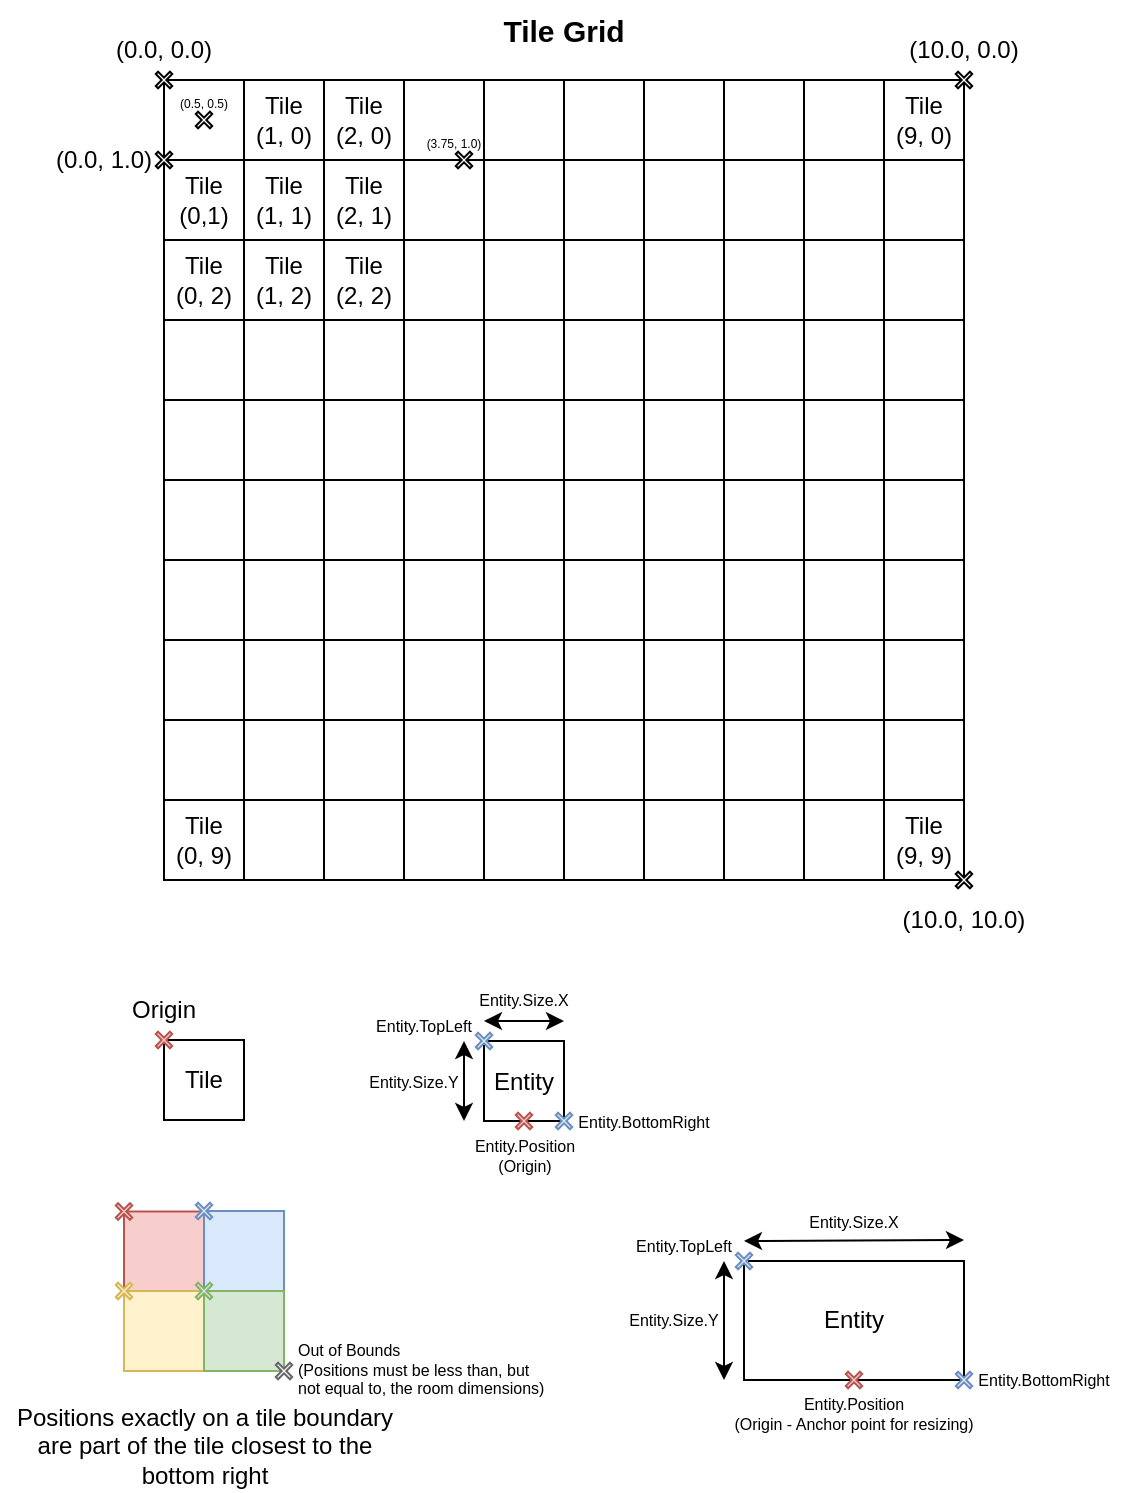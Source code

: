<mxfile version="24.2.5" type="device">
  <diagram name="Page-1" id="GavkooOX6epFIxhdZz8Q">
    <mxGraphModel dx="830" dy="498" grid="1" gridSize="10" guides="1" tooltips="1" connect="1" arrows="1" fold="1" page="1" pageScale="1" pageWidth="650" pageHeight="800" math="0" shadow="0">
      <root>
        <mxCell id="0" />
        <mxCell id="1" parent="0" />
        <mxCell id="jgQKw97qstqUn-P2dx_w-140" value="Entity" style="whiteSpace=wrap;html=1;" parent="1" vertex="1">
          <mxGeometry x="410" y="670.5" width="110" height="59.5" as="geometry" />
        </mxCell>
        <mxCell id="jgQKw97qstqUn-P2dx_w-1" value="" style="whiteSpace=wrap;html=1;aspect=fixed;" parent="1" vertex="1">
          <mxGeometry x="120" y="80" width="40" height="40" as="geometry" />
        </mxCell>
        <mxCell id="jgQKw97qstqUn-P2dx_w-2" value="&lt;div&gt;Tile&lt;/div&gt;(1, 0)" style="whiteSpace=wrap;html=1;aspect=fixed;" parent="1" vertex="1">
          <mxGeometry x="160" y="80" width="40" height="40" as="geometry" />
        </mxCell>
        <mxCell id="jgQKw97qstqUn-P2dx_w-3" value="&lt;div&gt;Tile&lt;/div&gt;(2, 0)" style="whiteSpace=wrap;html=1;aspect=fixed;" parent="1" vertex="1">
          <mxGeometry x="200" y="80" width="40" height="40" as="geometry" />
        </mxCell>
        <mxCell id="jgQKw97qstqUn-P2dx_w-5" value="" style="whiteSpace=wrap;html=1;aspect=fixed;" parent="1" vertex="1">
          <mxGeometry x="240" y="80" width="40" height="40" as="geometry" />
        </mxCell>
        <mxCell id="jgQKw97qstqUn-P2dx_w-6" value="" style="whiteSpace=wrap;html=1;aspect=fixed;" parent="1" vertex="1">
          <mxGeometry x="280" y="80" width="40" height="40" as="geometry" />
        </mxCell>
        <mxCell id="jgQKw97qstqUn-P2dx_w-7" value="" style="whiteSpace=wrap;html=1;aspect=fixed;" parent="1" vertex="1">
          <mxGeometry x="320" y="80" width="40" height="40" as="geometry" />
        </mxCell>
        <mxCell id="jgQKw97qstqUn-P2dx_w-8" value="" style="whiteSpace=wrap;html=1;aspect=fixed;" parent="1" vertex="1">
          <mxGeometry x="360" y="80" width="40" height="40" as="geometry" />
        </mxCell>
        <mxCell id="jgQKw97qstqUn-P2dx_w-9" value="" style="whiteSpace=wrap;html=1;aspect=fixed;" parent="1" vertex="1">
          <mxGeometry x="400" y="80" width="40" height="40" as="geometry" />
        </mxCell>
        <mxCell id="jgQKw97qstqUn-P2dx_w-10" value="" style="whiteSpace=wrap;html=1;aspect=fixed;" parent="1" vertex="1">
          <mxGeometry x="440" y="80" width="40" height="40" as="geometry" />
        </mxCell>
        <mxCell id="jgQKw97qstqUn-P2dx_w-11" value="Tile&lt;div&gt;(9, 0)&lt;/div&gt;" style="whiteSpace=wrap;html=1;aspect=fixed;" parent="1" vertex="1">
          <mxGeometry x="480" y="80" width="40" height="40" as="geometry" />
        </mxCell>
        <mxCell id="jgQKw97qstqUn-P2dx_w-12" value="&lt;div&gt;Tile&lt;/div&gt;(0,1)" style="whiteSpace=wrap;html=1;aspect=fixed;" parent="1" vertex="1">
          <mxGeometry x="120" y="120" width="40" height="40" as="geometry" />
        </mxCell>
        <mxCell id="jgQKw97qstqUn-P2dx_w-13" value="&lt;div&gt;Tile&lt;/div&gt;(1, 1)" style="whiteSpace=wrap;html=1;aspect=fixed;" parent="1" vertex="1">
          <mxGeometry x="160" y="120" width="40" height="40" as="geometry" />
        </mxCell>
        <mxCell id="jgQKw97qstqUn-P2dx_w-14" value="&lt;div&gt;Tile&lt;/div&gt;(2, 1)" style="whiteSpace=wrap;html=1;aspect=fixed;" parent="1" vertex="1">
          <mxGeometry x="200" y="120" width="40" height="40" as="geometry" />
        </mxCell>
        <mxCell id="jgQKw97qstqUn-P2dx_w-15" value="" style="whiteSpace=wrap;html=1;aspect=fixed;" parent="1" vertex="1">
          <mxGeometry x="240" y="120" width="40" height="40" as="geometry" />
        </mxCell>
        <mxCell id="jgQKw97qstqUn-P2dx_w-16" value="" style="whiteSpace=wrap;html=1;aspect=fixed;" parent="1" vertex="1">
          <mxGeometry x="280" y="120" width="40" height="40" as="geometry" />
        </mxCell>
        <mxCell id="jgQKw97qstqUn-P2dx_w-17" value="" style="whiteSpace=wrap;html=1;aspect=fixed;" parent="1" vertex="1">
          <mxGeometry x="320" y="120" width="40" height="40" as="geometry" />
        </mxCell>
        <mxCell id="jgQKw97qstqUn-P2dx_w-18" value="" style="whiteSpace=wrap;html=1;aspect=fixed;" parent="1" vertex="1">
          <mxGeometry x="360" y="120" width="40" height="40" as="geometry" />
        </mxCell>
        <mxCell id="jgQKw97qstqUn-P2dx_w-19" value="" style="whiteSpace=wrap;html=1;aspect=fixed;" parent="1" vertex="1">
          <mxGeometry x="400" y="120" width="40" height="40" as="geometry" />
        </mxCell>
        <mxCell id="jgQKw97qstqUn-P2dx_w-20" value="" style="whiteSpace=wrap;html=1;aspect=fixed;" parent="1" vertex="1">
          <mxGeometry x="440" y="120" width="40" height="40" as="geometry" />
        </mxCell>
        <mxCell id="jgQKw97qstqUn-P2dx_w-21" value="" style="whiteSpace=wrap;html=1;aspect=fixed;" parent="1" vertex="1">
          <mxGeometry x="480" y="120" width="40" height="40" as="geometry" />
        </mxCell>
        <mxCell id="jgQKw97qstqUn-P2dx_w-22" value="&lt;div&gt;Tile&lt;/div&gt;(0, 2&lt;span style=&quot;background-color: initial;&quot;&gt;)&lt;/span&gt;" style="whiteSpace=wrap;html=1;aspect=fixed;" parent="1" vertex="1">
          <mxGeometry x="120" y="160" width="40" height="40" as="geometry" />
        </mxCell>
        <mxCell id="jgQKw97qstqUn-P2dx_w-23" value="&lt;div&gt;Tile&lt;/div&gt;(1, 2)" style="whiteSpace=wrap;html=1;aspect=fixed;" parent="1" vertex="1">
          <mxGeometry x="160" y="160" width="40" height="40" as="geometry" />
        </mxCell>
        <mxCell id="jgQKw97qstqUn-P2dx_w-24" value="&lt;div&gt;Tile&lt;/div&gt;(2, 2)" style="whiteSpace=wrap;html=1;aspect=fixed;" parent="1" vertex="1">
          <mxGeometry x="200" y="160" width="40" height="40" as="geometry" />
        </mxCell>
        <mxCell id="jgQKw97qstqUn-P2dx_w-25" value="" style="whiteSpace=wrap;html=1;aspect=fixed;" parent="1" vertex="1">
          <mxGeometry x="240" y="160" width="40" height="40" as="geometry" />
        </mxCell>
        <mxCell id="jgQKw97qstqUn-P2dx_w-26" value="" style="whiteSpace=wrap;html=1;aspect=fixed;" parent="1" vertex="1">
          <mxGeometry x="280" y="160" width="40" height="40" as="geometry" />
        </mxCell>
        <mxCell id="jgQKw97qstqUn-P2dx_w-27" value="" style="whiteSpace=wrap;html=1;aspect=fixed;" parent="1" vertex="1">
          <mxGeometry x="320" y="160" width="40" height="40" as="geometry" />
        </mxCell>
        <mxCell id="jgQKw97qstqUn-P2dx_w-28" value="" style="whiteSpace=wrap;html=1;aspect=fixed;" parent="1" vertex="1">
          <mxGeometry x="360" y="160" width="40" height="40" as="geometry" />
        </mxCell>
        <mxCell id="jgQKw97qstqUn-P2dx_w-29" value="" style="whiteSpace=wrap;html=1;aspect=fixed;" parent="1" vertex="1">
          <mxGeometry x="400" y="160" width="40" height="40" as="geometry" />
        </mxCell>
        <mxCell id="jgQKw97qstqUn-P2dx_w-30" value="" style="whiteSpace=wrap;html=1;aspect=fixed;" parent="1" vertex="1">
          <mxGeometry x="440" y="160" width="40" height="40" as="geometry" />
        </mxCell>
        <mxCell id="jgQKw97qstqUn-P2dx_w-31" value="" style="whiteSpace=wrap;html=1;aspect=fixed;" parent="1" vertex="1">
          <mxGeometry x="480" y="160" width="40" height="40" as="geometry" />
        </mxCell>
        <mxCell id="jgQKw97qstqUn-P2dx_w-32" value="" style="whiteSpace=wrap;html=1;aspect=fixed;" parent="1" vertex="1">
          <mxGeometry x="120" y="200" width="40" height="40" as="geometry" />
        </mxCell>
        <mxCell id="jgQKw97qstqUn-P2dx_w-33" value="" style="whiteSpace=wrap;html=1;aspect=fixed;" parent="1" vertex="1">
          <mxGeometry x="160" y="200" width="40" height="40" as="geometry" />
        </mxCell>
        <mxCell id="jgQKw97qstqUn-P2dx_w-34" value="" style="whiteSpace=wrap;html=1;aspect=fixed;" parent="1" vertex="1">
          <mxGeometry x="200" y="200" width="40" height="40" as="geometry" />
        </mxCell>
        <mxCell id="jgQKw97qstqUn-P2dx_w-35" value="" style="whiteSpace=wrap;html=1;aspect=fixed;" parent="1" vertex="1">
          <mxGeometry x="240" y="200" width="40" height="40" as="geometry" />
        </mxCell>
        <mxCell id="jgQKw97qstqUn-P2dx_w-36" value="" style="whiteSpace=wrap;html=1;aspect=fixed;" parent="1" vertex="1">
          <mxGeometry x="280" y="200" width="40" height="40" as="geometry" />
        </mxCell>
        <mxCell id="jgQKw97qstqUn-P2dx_w-37" value="" style="whiteSpace=wrap;html=1;aspect=fixed;" parent="1" vertex="1">
          <mxGeometry x="320" y="200" width="40" height="40" as="geometry" />
        </mxCell>
        <mxCell id="jgQKw97qstqUn-P2dx_w-38" value="" style="whiteSpace=wrap;html=1;aspect=fixed;" parent="1" vertex="1">
          <mxGeometry x="360" y="200" width="40" height="40" as="geometry" />
        </mxCell>
        <mxCell id="jgQKw97qstqUn-P2dx_w-39" value="" style="whiteSpace=wrap;html=1;aspect=fixed;" parent="1" vertex="1">
          <mxGeometry x="400" y="200" width="40" height="40" as="geometry" />
        </mxCell>
        <mxCell id="jgQKw97qstqUn-P2dx_w-40" value="" style="whiteSpace=wrap;html=1;aspect=fixed;" parent="1" vertex="1">
          <mxGeometry x="440" y="200" width="40" height="40" as="geometry" />
        </mxCell>
        <mxCell id="jgQKw97qstqUn-P2dx_w-41" value="" style="whiteSpace=wrap;html=1;aspect=fixed;" parent="1" vertex="1">
          <mxGeometry x="480" y="200" width="40" height="40" as="geometry" />
        </mxCell>
        <mxCell id="jgQKw97qstqUn-P2dx_w-42" value="" style="whiteSpace=wrap;html=1;aspect=fixed;" parent="1" vertex="1">
          <mxGeometry x="120" y="240" width="40" height="40" as="geometry" />
        </mxCell>
        <mxCell id="jgQKw97qstqUn-P2dx_w-43" value="" style="whiteSpace=wrap;html=1;aspect=fixed;" parent="1" vertex="1">
          <mxGeometry x="160" y="240" width="40" height="40" as="geometry" />
        </mxCell>
        <mxCell id="jgQKw97qstqUn-P2dx_w-44" value="" style="whiteSpace=wrap;html=1;aspect=fixed;" parent="1" vertex="1">
          <mxGeometry x="200" y="240" width="40" height="40" as="geometry" />
        </mxCell>
        <mxCell id="jgQKw97qstqUn-P2dx_w-45" value="" style="whiteSpace=wrap;html=1;aspect=fixed;" parent="1" vertex="1">
          <mxGeometry x="240" y="240" width="40" height="40" as="geometry" />
        </mxCell>
        <mxCell id="jgQKw97qstqUn-P2dx_w-46" value="" style="whiteSpace=wrap;html=1;aspect=fixed;" parent="1" vertex="1">
          <mxGeometry x="280" y="240" width="40" height="40" as="geometry" />
        </mxCell>
        <mxCell id="jgQKw97qstqUn-P2dx_w-47" value="" style="whiteSpace=wrap;html=1;aspect=fixed;" parent="1" vertex="1">
          <mxGeometry x="320" y="240" width="40" height="40" as="geometry" />
        </mxCell>
        <mxCell id="jgQKw97qstqUn-P2dx_w-48" value="" style="whiteSpace=wrap;html=1;aspect=fixed;" parent="1" vertex="1">
          <mxGeometry x="360" y="240" width="40" height="40" as="geometry" />
        </mxCell>
        <mxCell id="jgQKw97qstqUn-P2dx_w-49" value="" style="whiteSpace=wrap;html=1;aspect=fixed;" parent="1" vertex="1">
          <mxGeometry x="400" y="240" width="40" height="40" as="geometry" />
        </mxCell>
        <mxCell id="jgQKw97qstqUn-P2dx_w-50" value="" style="whiteSpace=wrap;html=1;aspect=fixed;" parent="1" vertex="1">
          <mxGeometry x="440" y="240" width="40" height="40" as="geometry" />
        </mxCell>
        <mxCell id="jgQKw97qstqUn-P2dx_w-51" value="" style="whiteSpace=wrap;html=1;aspect=fixed;" parent="1" vertex="1">
          <mxGeometry x="480" y="240" width="40" height="40" as="geometry" />
        </mxCell>
        <mxCell id="jgQKw97qstqUn-P2dx_w-52" value="" style="whiteSpace=wrap;html=1;aspect=fixed;" parent="1" vertex="1">
          <mxGeometry x="120" y="280" width="40" height="40" as="geometry" />
        </mxCell>
        <mxCell id="jgQKw97qstqUn-P2dx_w-53" value="" style="whiteSpace=wrap;html=1;aspect=fixed;" parent="1" vertex="1">
          <mxGeometry x="160" y="280" width="40" height="40" as="geometry" />
        </mxCell>
        <mxCell id="jgQKw97qstqUn-P2dx_w-54" value="" style="whiteSpace=wrap;html=1;aspect=fixed;" parent="1" vertex="1">
          <mxGeometry x="200" y="280" width="40" height="40" as="geometry" />
        </mxCell>
        <mxCell id="jgQKw97qstqUn-P2dx_w-55" value="" style="whiteSpace=wrap;html=1;aspect=fixed;" parent="1" vertex="1">
          <mxGeometry x="240" y="280" width="40" height="40" as="geometry" />
        </mxCell>
        <mxCell id="jgQKw97qstqUn-P2dx_w-56" value="" style="whiteSpace=wrap;html=1;aspect=fixed;" parent="1" vertex="1">
          <mxGeometry x="280" y="280" width="40" height="40" as="geometry" />
        </mxCell>
        <mxCell id="jgQKw97qstqUn-P2dx_w-57" value="" style="whiteSpace=wrap;html=1;aspect=fixed;" parent="1" vertex="1">
          <mxGeometry x="320" y="280" width="40" height="40" as="geometry" />
        </mxCell>
        <mxCell id="jgQKw97qstqUn-P2dx_w-58" value="" style="whiteSpace=wrap;html=1;aspect=fixed;" parent="1" vertex="1">
          <mxGeometry x="360" y="280" width="40" height="40" as="geometry" />
        </mxCell>
        <mxCell id="jgQKw97qstqUn-P2dx_w-59" value="" style="whiteSpace=wrap;html=1;aspect=fixed;" parent="1" vertex="1">
          <mxGeometry x="400" y="280" width="40" height="40" as="geometry" />
        </mxCell>
        <mxCell id="jgQKw97qstqUn-P2dx_w-60" value="" style="whiteSpace=wrap;html=1;aspect=fixed;" parent="1" vertex="1">
          <mxGeometry x="440" y="280" width="40" height="40" as="geometry" />
        </mxCell>
        <mxCell id="jgQKw97qstqUn-P2dx_w-61" value="" style="whiteSpace=wrap;html=1;aspect=fixed;" parent="1" vertex="1">
          <mxGeometry x="480" y="280" width="40" height="40" as="geometry" />
        </mxCell>
        <mxCell id="jgQKw97qstqUn-P2dx_w-62" value="" style="whiteSpace=wrap;html=1;aspect=fixed;" parent="1" vertex="1">
          <mxGeometry x="120" y="320" width="40" height="40" as="geometry" />
        </mxCell>
        <mxCell id="jgQKw97qstqUn-P2dx_w-63" value="" style="whiteSpace=wrap;html=1;aspect=fixed;" parent="1" vertex="1">
          <mxGeometry x="160" y="320" width="40" height="40" as="geometry" />
        </mxCell>
        <mxCell id="jgQKw97qstqUn-P2dx_w-64" value="" style="whiteSpace=wrap;html=1;aspect=fixed;" parent="1" vertex="1">
          <mxGeometry x="200" y="320" width="40" height="40" as="geometry" />
        </mxCell>
        <mxCell id="jgQKw97qstqUn-P2dx_w-65" value="" style="whiteSpace=wrap;html=1;aspect=fixed;" parent="1" vertex="1">
          <mxGeometry x="240" y="320" width="40" height="40" as="geometry" />
        </mxCell>
        <mxCell id="jgQKw97qstqUn-P2dx_w-66" value="" style="whiteSpace=wrap;html=1;aspect=fixed;" parent="1" vertex="1">
          <mxGeometry x="280" y="320" width="40" height="40" as="geometry" />
        </mxCell>
        <mxCell id="jgQKw97qstqUn-P2dx_w-67" value="" style="whiteSpace=wrap;html=1;aspect=fixed;" parent="1" vertex="1">
          <mxGeometry x="320" y="320" width="40" height="40" as="geometry" />
        </mxCell>
        <mxCell id="jgQKw97qstqUn-P2dx_w-68" value="" style="whiteSpace=wrap;html=1;aspect=fixed;" parent="1" vertex="1">
          <mxGeometry x="360" y="320" width="40" height="40" as="geometry" />
        </mxCell>
        <mxCell id="jgQKw97qstqUn-P2dx_w-69" value="" style="whiteSpace=wrap;html=1;aspect=fixed;" parent="1" vertex="1">
          <mxGeometry x="400" y="320" width="40" height="40" as="geometry" />
        </mxCell>
        <mxCell id="jgQKw97qstqUn-P2dx_w-70" value="" style="whiteSpace=wrap;html=1;aspect=fixed;" parent="1" vertex="1">
          <mxGeometry x="440" y="320" width="40" height="40" as="geometry" />
        </mxCell>
        <mxCell id="jgQKw97qstqUn-P2dx_w-71" value="" style="whiteSpace=wrap;html=1;aspect=fixed;" parent="1" vertex="1">
          <mxGeometry x="480" y="320" width="40" height="40" as="geometry" />
        </mxCell>
        <mxCell id="jgQKw97qstqUn-P2dx_w-72" value="" style="whiteSpace=wrap;html=1;aspect=fixed;" parent="1" vertex="1">
          <mxGeometry x="120" y="360" width="40" height="40" as="geometry" />
        </mxCell>
        <mxCell id="jgQKw97qstqUn-P2dx_w-73" value="" style="whiteSpace=wrap;html=1;aspect=fixed;" parent="1" vertex="1">
          <mxGeometry x="160" y="360" width="40" height="40" as="geometry" />
        </mxCell>
        <mxCell id="jgQKw97qstqUn-P2dx_w-74" value="" style="whiteSpace=wrap;html=1;aspect=fixed;" parent="1" vertex="1">
          <mxGeometry x="200" y="360" width="40" height="40" as="geometry" />
        </mxCell>
        <mxCell id="jgQKw97qstqUn-P2dx_w-75" value="" style="whiteSpace=wrap;html=1;aspect=fixed;" parent="1" vertex="1">
          <mxGeometry x="240" y="360" width="40" height="40" as="geometry" />
        </mxCell>
        <mxCell id="jgQKw97qstqUn-P2dx_w-76" value="" style="whiteSpace=wrap;html=1;aspect=fixed;" parent="1" vertex="1">
          <mxGeometry x="280" y="360" width="40" height="40" as="geometry" />
        </mxCell>
        <mxCell id="jgQKw97qstqUn-P2dx_w-77" value="" style="whiteSpace=wrap;html=1;aspect=fixed;" parent="1" vertex="1">
          <mxGeometry x="320" y="360" width="40" height="40" as="geometry" />
        </mxCell>
        <mxCell id="jgQKw97qstqUn-P2dx_w-78" value="" style="whiteSpace=wrap;html=1;aspect=fixed;" parent="1" vertex="1">
          <mxGeometry x="360" y="360" width="40" height="40" as="geometry" />
        </mxCell>
        <mxCell id="jgQKw97qstqUn-P2dx_w-79" value="" style="whiteSpace=wrap;html=1;aspect=fixed;" parent="1" vertex="1">
          <mxGeometry x="400" y="360" width="40" height="40" as="geometry" />
        </mxCell>
        <mxCell id="jgQKw97qstqUn-P2dx_w-80" value="" style="whiteSpace=wrap;html=1;aspect=fixed;" parent="1" vertex="1">
          <mxGeometry x="440" y="360" width="40" height="40" as="geometry" />
        </mxCell>
        <mxCell id="jgQKw97qstqUn-P2dx_w-81" value="" style="whiteSpace=wrap;html=1;aspect=fixed;" parent="1" vertex="1">
          <mxGeometry x="480" y="360" width="40" height="40" as="geometry" />
        </mxCell>
        <mxCell id="jgQKw97qstqUn-P2dx_w-82" value="" style="whiteSpace=wrap;html=1;aspect=fixed;" parent="1" vertex="1">
          <mxGeometry x="120" y="400" width="40" height="40" as="geometry" />
        </mxCell>
        <mxCell id="jgQKw97qstqUn-P2dx_w-83" value="" style="whiteSpace=wrap;html=1;aspect=fixed;" parent="1" vertex="1">
          <mxGeometry x="160" y="400" width="40" height="40" as="geometry" />
        </mxCell>
        <mxCell id="jgQKw97qstqUn-P2dx_w-84" value="" style="whiteSpace=wrap;html=1;aspect=fixed;" parent="1" vertex="1">
          <mxGeometry x="200" y="400" width="40" height="40" as="geometry" />
        </mxCell>
        <mxCell id="jgQKw97qstqUn-P2dx_w-85" value="" style="whiteSpace=wrap;html=1;aspect=fixed;" parent="1" vertex="1">
          <mxGeometry x="240" y="400" width="40" height="40" as="geometry" />
        </mxCell>
        <mxCell id="jgQKw97qstqUn-P2dx_w-86" value="" style="whiteSpace=wrap;html=1;aspect=fixed;" parent="1" vertex="1">
          <mxGeometry x="280" y="400" width="40" height="40" as="geometry" />
        </mxCell>
        <mxCell id="jgQKw97qstqUn-P2dx_w-87" value="" style="whiteSpace=wrap;html=1;aspect=fixed;" parent="1" vertex="1">
          <mxGeometry x="320" y="400" width="40" height="40" as="geometry" />
        </mxCell>
        <mxCell id="jgQKw97qstqUn-P2dx_w-88" value="" style="whiteSpace=wrap;html=1;aspect=fixed;" parent="1" vertex="1">
          <mxGeometry x="360" y="400" width="40" height="40" as="geometry" />
        </mxCell>
        <mxCell id="jgQKw97qstqUn-P2dx_w-89" value="" style="whiteSpace=wrap;html=1;aspect=fixed;" parent="1" vertex="1">
          <mxGeometry x="400" y="400" width="40" height="40" as="geometry" />
        </mxCell>
        <mxCell id="jgQKw97qstqUn-P2dx_w-90" value="" style="whiteSpace=wrap;html=1;aspect=fixed;" parent="1" vertex="1">
          <mxGeometry x="440" y="400" width="40" height="40" as="geometry" />
        </mxCell>
        <mxCell id="jgQKw97qstqUn-P2dx_w-91" value="" style="whiteSpace=wrap;html=1;aspect=fixed;" parent="1" vertex="1">
          <mxGeometry x="480" y="400" width="40" height="40" as="geometry" />
        </mxCell>
        <mxCell id="jgQKw97qstqUn-P2dx_w-92" value="Tile&lt;div&gt;(0, 9)&lt;/div&gt;" style="whiteSpace=wrap;html=1;aspect=fixed;" parent="1" vertex="1">
          <mxGeometry x="120" y="440" width="40" height="40" as="geometry" />
        </mxCell>
        <mxCell id="jgQKw97qstqUn-P2dx_w-93" value="" style="whiteSpace=wrap;html=1;aspect=fixed;" parent="1" vertex="1">
          <mxGeometry x="160" y="440" width="40" height="40" as="geometry" />
        </mxCell>
        <mxCell id="jgQKw97qstqUn-P2dx_w-94" value="" style="whiteSpace=wrap;html=1;aspect=fixed;" parent="1" vertex="1">
          <mxGeometry x="200" y="440" width="40" height="40" as="geometry" />
        </mxCell>
        <mxCell id="jgQKw97qstqUn-P2dx_w-95" value="" style="whiteSpace=wrap;html=1;aspect=fixed;" parent="1" vertex="1">
          <mxGeometry x="240" y="440" width="40" height="40" as="geometry" />
        </mxCell>
        <mxCell id="jgQKw97qstqUn-P2dx_w-96" value="" style="whiteSpace=wrap;html=1;aspect=fixed;" parent="1" vertex="1">
          <mxGeometry x="280" y="440" width="40" height="40" as="geometry" />
        </mxCell>
        <mxCell id="jgQKw97qstqUn-P2dx_w-97" value="" style="whiteSpace=wrap;html=1;aspect=fixed;" parent="1" vertex="1">
          <mxGeometry x="320" y="440" width="40" height="40" as="geometry" />
        </mxCell>
        <mxCell id="jgQKw97qstqUn-P2dx_w-98" value="" style="whiteSpace=wrap;html=1;aspect=fixed;" parent="1" vertex="1">
          <mxGeometry x="360" y="440" width="40" height="40" as="geometry" />
        </mxCell>
        <mxCell id="jgQKw97qstqUn-P2dx_w-99" value="" style="whiteSpace=wrap;html=1;aspect=fixed;" parent="1" vertex="1">
          <mxGeometry x="400" y="440" width="40" height="40" as="geometry" />
        </mxCell>
        <mxCell id="jgQKw97qstqUn-P2dx_w-100" value="" style="whiteSpace=wrap;html=1;aspect=fixed;" parent="1" vertex="1">
          <mxGeometry x="440" y="440" width="40" height="40" as="geometry" />
        </mxCell>
        <mxCell id="jgQKw97qstqUn-P2dx_w-101" value="Tile&lt;div&gt;(9, 9)&lt;/div&gt;" style="whiteSpace=wrap;html=1;aspect=fixed;" parent="1" vertex="1">
          <mxGeometry x="480" y="440" width="40" height="40" as="geometry" />
        </mxCell>
        <mxCell id="jgQKw97qstqUn-P2dx_w-102" value="" style="shape=cross;whiteSpace=wrap;html=1;rotation=45;size=0.163;" parent="1" vertex="1">
          <mxGeometry x="115" y="75" width="10" height="10" as="geometry" />
        </mxCell>
        <mxCell id="jgQKw97qstqUn-P2dx_w-103" value="(0.0, 0.0)" style="text;html=1;align=center;verticalAlign=middle;whiteSpace=wrap;rounded=0;" parent="1" vertex="1">
          <mxGeometry x="90" y="50" width="60" height="30" as="geometry" />
        </mxCell>
        <mxCell id="jgQKw97qstqUn-P2dx_w-104" value="" style="shape=cross;whiteSpace=wrap;html=1;rotation=45;size=0.163;" parent="1" vertex="1">
          <mxGeometry x="515" y="75" width="10" height="10" as="geometry" />
        </mxCell>
        <mxCell id="jgQKw97qstqUn-P2dx_w-106" value="(1&lt;span style=&quot;background-color: initial;&quot;&gt;0.0, 0.0)&lt;/span&gt;" style="text;html=1;align=center;verticalAlign=middle;whiteSpace=wrap;rounded=0;" parent="1" vertex="1">
          <mxGeometry x="490" y="50" width="60" height="30" as="geometry" />
        </mxCell>
        <mxCell id="jgQKw97qstqUn-P2dx_w-107" value="" style="shape=cross;whiteSpace=wrap;html=1;rotation=45;size=0.163;" parent="1" vertex="1">
          <mxGeometry x="515" y="475" width="10" height="10" as="geometry" />
        </mxCell>
        <mxCell id="jgQKw97qstqUn-P2dx_w-108" value="(1&lt;span style=&quot;background-color: initial;&quot;&gt;0.0, 1&lt;/span&gt;&lt;span style=&quot;background-color: initial;&quot;&gt;0.0)&lt;/span&gt;" style="text;html=1;align=center;verticalAlign=middle;whiteSpace=wrap;rounded=0;" parent="1" vertex="1">
          <mxGeometry x="480" y="485" width="80" height="30" as="geometry" />
        </mxCell>
        <mxCell id="jgQKw97qstqUn-P2dx_w-110" value="" style="shape=cross;whiteSpace=wrap;html=1;rotation=45;size=0.163;" parent="1" vertex="1">
          <mxGeometry x="135" y="95" width="10" height="10" as="geometry" />
        </mxCell>
        <mxCell id="jgQKw97qstqUn-P2dx_w-111" value="&lt;font style=&quot;font-size: 6px;&quot;&gt;(0.5, 0.5)&lt;/font&gt;" style="text;html=1;align=center;verticalAlign=middle;whiteSpace=wrap;rounded=0;" parent="1" vertex="1">
          <mxGeometry x="125" y="85" width="30" height="10" as="geometry" />
        </mxCell>
        <mxCell id="jgQKw97qstqUn-P2dx_w-112" value="Tile" style="whiteSpace=wrap;html=1;aspect=fixed;" parent="1" vertex="1">
          <mxGeometry x="120" y="560" width="40" height="40" as="geometry" />
        </mxCell>
        <mxCell id="jgQKw97qstqUn-P2dx_w-113" value="" style="shape=cross;whiteSpace=wrap;html=1;rotation=45;size=0.163;fillColor=#f8cecc;strokeColor=#b85450;" parent="1" vertex="1">
          <mxGeometry x="115" y="555" width="10" height="10" as="geometry" />
        </mxCell>
        <mxCell id="jgQKw97qstqUn-P2dx_w-114" value="Origin" style="text;html=1;align=center;verticalAlign=middle;whiteSpace=wrap;rounded=0;" parent="1" vertex="1">
          <mxGeometry x="90" y="530" width="60" height="30" as="geometry" />
        </mxCell>
        <mxCell id="jgQKw97qstqUn-P2dx_w-115" value="Entity" style="whiteSpace=wrap;html=1;aspect=fixed;" parent="1" vertex="1">
          <mxGeometry x="280" y="560.5" width="40" height="40" as="geometry" />
        </mxCell>
        <mxCell id="jgQKw97qstqUn-P2dx_w-116" value="" style="shape=cross;whiteSpace=wrap;html=1;rotation=45;size=0.163;fillColor=#f8cecc;strokeColor=#b85450;" parent="1" vertex="1">
          <mxGeometry x="295" y="595.5" width="10" height="10" as="geometry" />
        </mxCell>
        <mxCell id="jgQKw97qstqUn-P2dx_w-117" value="&lt;div style=&quot;font-size: 8px;&quot;&gt;Entity.Position&lt;/div&gt;&lt;div style=&quot;font-size: 8px;&quot;&gt;(Origin)&lt;br style=&quot;font-size: 8px;&quot;&gt;&lt;/div&gt;" style="text;html=1;align=center;verticalAlign=middle;whiteSpace=wrap;rounded=0;fontSize=8;" parent="1" vertex="1">
          <mxGeometry x="272.5" y="605.5" width="55" height="24.5" as="geometry" />
        </mxCell>
        <mxCell id="jgQKw97qstqUn-P2dx_w-118" value="" style="shape=cross;whiteSpace=wrap;html=1;rotation=45;size=0.163;fillColor=#dae8fc;strokeColor=#6c8ebf;" parent="1" vertex="1">
          <mxGeometry x="275" y="555.5" width="10" height="10" as="geometry" />
        </mxCell>
        <mxCell id="jgQKw97qstqUn-P2dx_w-119" value="Entity.TopLeft" style="text;html=1;align=center;verticalAlign=middle;whiteSpace=wrap;rounded=0;fontSize=8;" parent="1" vertex="1">
          <mxGeometry x="220" y="540" width="60" height="25.5" as="geometry" />
        </mxCell>
        <mxCell id="jgQKw97qstqUn-P2dx_w-120" value="" style="shape=cross;whiteSpace=wrap;html=1;rotation=45;size=0.163;fillColor=#dae8fc;strokeColor=#6c8ebf;" parent="1" vertex="1">
          <mxGeometry x="315" y="595.5" width="10" height="10" as="geometry" />
        </mxCell>
        <mxCell id="jgQKw97qstqUn-P2dx_w-121" value="Entity.BottomRight" style="text;html=1;align=center;verticalAlign=middle;whiteSpace=wrap;rounded=0;fontSize=8;" parent="1" vertex="1">
          <mxGeometry x="320" y="585.5" width="80" height="30" as="geometry" />
        </mxCell>
        <mxCell id="jgQKw97qstqUn-P2dx_w-122" value="" style="endArrow=classic;startArrow=classic;html=1;rounded=0;" parent="1" edge="1">
          <mxGeometry width="50" height="50" relative="1" as="geometry">
            <mxPoint x="280" y="550.5" as="sourcePoint" />
            <mxPoint x="320" y="550.5" as="targetPoint" />
          </mxGeometry>
        </mxCell>
        <mxCell id="jgQKw97qstqUn-P2dx_w-123" value="Entity.Size.X" style="text;html=1;align=center;verticalAlign=middle;whiteSpace=wrap;rounded=0;fontSize=8;" parent="1" vertex="1">
          <mxGeometry x="275" y="525" width="50" height="30" as="geometry" />
        </mxCell>
        <mxCell id="jgQKw97qstqUn-P2dx_w-124" value="" style="endArrow=classic;startArrow=classic;html=1;rounded=0;" parent="1" edge="1">
          <mxGeometry width="50" height="50" relative="1" as="geometry">
            <mxPoint x="270" y="600.5" as="sourcePoint" />
            <mxPoint x="270" y="560.5" as="targetPoint" />
          </mxGeometry>
        </mxCell>
        <mxCell id="jgQKw97qstqUn-P2dx_w-125" value="Entity.Size.Y" style="text;html=1;align=center;verticalAlign=middle;whiteSpace=wrap;rounded=0;fontSize=8;" parent="1" vertex="1">
          <mxGeometry x="220" y="565.5" width="50" height="30" as="geometry" />
        </mxCell>
        <mxCell id="jgQKw97qstqUn-P2dx_w-128" value="" style="shape=cross;whiteSpace=wrap;html=1;rotation=45;size=0.163;fillColor=#f8cecc;strokeColor=#b85450;" parent="1" vertex="1">
          <mxGeometry x="460" y="725" width="10" height="10" as="geometry" />
        </mxCell>
        <mxCell id="jgQKw97qstqUn-P2dx_w-129" value="&lt;div style=&quot;font-size: 8px;&quot;&gt;Entity.Position&lt;/div&gt;&lt;div style=&quot;font-size: 8px;&quot;&gt;(Origin - Anchor point for resizing)&lt;br style=&quot;font-size: 8px;&quot;&gt;&lt;/div&gt;" style="text;html=1;align=center;verticalAlign=middle;whiteSpace=wrap;rounded=0;fontSize=8;" parent="1" vertex="1">
          <mxGeometry x="360" y="735" width="210" height="24.5" as="geometry" />
        </mxCell>
        <mxCell id="jgQKw97qstqUn-P2dx_w-130" value="" style="shape=cross;whiteSpace=wrap;html=1;rotation=45;size=0.163;fillColor=#dae8fc;strokeColor=#6c8ebf;" parent="1" vertex="1">
          <mxGeometry x="405" y="665.5" width="10" height="10" as="geometry" />
        </mxCell>
        <mxCell id="jgQKw97qstqUn-P2dx_w-131" value="Entity.TopLeft" style="text;html=1;align=center;verticalAlign=middle;whiteSpace=wrap;rounded=0;fontSize=8;" parent="1" vertex="1">
          <mxGeometry x="350" y="650" width="60" height="25.5" as="geometry" />
        </mxCell>
        <mxCell id="jgQKw97qstqUn-P2dx_w-132" value="" style="shape=cross;whiteSpace=wrap;html=1;rotation=45;size=0.163;fillColor=#dae8fc;strokeColor=#6c8ebf;" parent="1" vertex="1">
          <mxGeometry x="515" y="725" width="10" height="10" as="geometry" />
        </mxCell>
        <mxCell id="jgQKw97qstqUn-P2dx_w-133" value="Entity.BottomRight" style="text;html=1;align=center;verticalAlign=middle;whiteSpace=wrap;rounded=0;fontSize=8;" parent="1" vertex="1">
          <mxGeometry x="520" y="715" width="80" height="30" as="geometry" />
        </mxCell>
        <mxCell id="jgQKw97qstqUn-P2dx_w-134" value="" style="endArrow=classic;startArrow=classic;html=1;rounded=0;" parent="1" edge="1">
          <mxGeometry width="50" height="50" relative="1" as="geometry">
            <mxPoint x="410" y="660.5" as="sourcePoint" />
            <mxPoint x="520" y="660" as="targetPoint" />
          </mxGeometry>
        </mxCell>
        <mxCell id="jgQKw97qstqUn-P2dx_w-135" value="Entity.Size.X" style="text;html=1;align=center;verticalAlign=middle;whiteSpace=wrap;rounded=0;fontSize=8;" parent="1" vertex="1">
          <mxGeometry x="440" y="635.5" width="50" height="30" as="geometry" />
        </mxCell>
        <mxCell id="jgQKw97qstqUn-P2dx_w-136" value="" style="endArrow=classic;startArrow=classic;html=1;rounded=0;" parent="1" edge="1">
          <mxGeometry width="50" height="50" relative="1" as="geometry">
            <mxPoint x="400" y="730" as="sourcePoint" />
            <mxPoint x="400" y="670.5" as="targetPoint" />
          </mxGeometry>
        </mxCell>
        <mxCell id="jgQKw97qstqUn-P2dx_w-137" value="Entity.Size.Y" style="text;html=1;align=center;verticalAlign=middle;whiteSpace=wrap;rounded=0;fontSize=8;" parent="1" vertex="1">
          <mxGeometry x="350" y="685.25" width="50" height="30" as="geometry" />
        </mxCell>
        <mxCell id="jgQKw97qstqUn-P2dx_w-142" value="" style="shape=cross;whiteSpace=wrap;html=1;rotation=45;size=0.163;" parent="1" vertex="1">
          <mxGeometry x="115" y="115" width="10" height="10" as="geometry" />
        </mxCell>
        <mxCell id="jgQKw97qstqUn-P2dx_w-143" value="(0.0, 1.0)" style="text;html=1;align=center;verticalAlign=middle;whiteSpace=wrap;rounded=0;" parent="1" vertex="1">
          <mxGeometry x="60" y="105" width="60" height="30" as="geometry" />
        </mxCell>
        <mxCell id="jgQKw97qstqUn-P2dx_w-144" value="&lt;font style=&quot;font-size: 15px;&quot;&gt;&lt;b&gt;Tile Grid&lt;/b&gt;&lt;/font&gt;" style="text;html=1;align=center;verticalAlign=middle;whiteSpace=wrap;rounded=0;" parent="1" vertex="1">
          <mxGeometry x="280" y="40" width="80" height="30" as="geometry" />
        </mxCell>
        <mxCell id="jgQKw97qstqUn-P2dx_w-145" value="" style="shape=cross;whiteSpace=wrap;html=1;rotation=45;size=0.163;" parent="1" vertex="1">
          <mxGeometry x="265" y="115" width="10" height="10" as="geometry" />
        </mxCell>
        <mxCell id="jgQKw97qstqUn-P2dx_w-146" value="&lt;font style=&quot;font-size: 6px;&quot;&gt;(3.75, 1.0)&lt;/font&gt;" style="text;html=1;align=center;verticalAlign=middle;whiteSpace=wrap;rounded=0;" parent="1" vertex="1">
          <mxGeometry x="250" y="105" width="30" height="10" as="geometry" />
        </mxCell>
        <mxCell id="P4V7UdeAu1uRV4RaYaoc-2" value="" style="whiteSpace=wrap;html=1;aspect=fixed;fillColor=#f8cecc;strokeColor=#b85450;" parent="1" vertex="1">
          <mxGeometry x="100" y="645.75" width="40" height="40" as="geometry" />
        </mxCell>
        <mxCell id="P4V7UdeAu1uRV4RaYaoc-3" value="" style="shape=cross;whiteSpace=wrap;html=1;rotation=45;size=0.163;fillColor=#f8cecc;strokeColor=#b85450;" parent="1" vertex="1">
          <mxGeometry x="95" y="640.75" width="10" height="10" as="geometry" />
        </mxCell>
        <mxCell id="P4V7UdeAu1uRV4RaYaoc-5" value="" style="whiteSpace=wrap;html=1;aspect=fixed;fillColor=#dae8fc;strokeColor=#6c8ebf;" parent="1" vertex="1">
          <mxGeometry x="140" y="645.5" width="40" height="40" as="geometry" />
        </mxCell>
        <mxCell id="P4V7UdeAu1uRV4RaYaoc-6" value="" style="shape=cross;whiteSpace=wrap;html=1;rotation=45;size=0.163;fillColor=#dae8fc;strokeColor=#6c8ebf;" parent="1" vertex="1">
          <mxGeometry x="135" y="640.5" width="10" height="10" as="geometry" />
        </mxCell>
        <mxCell id="P4V7UdeAu1uRV4RaYaoc-7" value="" style="whiteSpace=wrap;html=1;aspect=fixed;fillColor=#fff2cc;strokeColor=#d6b656;" parent="1" vertex="1">
          <mxGeometry x="100" y="685.5" width="40" height="40" as="geometry" />
        </mxCell>
        <mxCell id="P4V7UdeAu1uRV4RaYaoc-8" value="" style="shape=cross;whiteSpace=wrap;html=1;rotation=45;size=0.163;fillColor=#fff2cc;strokeColor=#d6b656;" parent="1" vertex="1">
          <mxGeometry x="95" y="680.5" width="10" height="10" as="geometry" />
        </mxCell>
        <mxCell id="P4V7UdeAu1uRV4RaYaoc-9" value="" style="whiteSpace=wrap;html=1;aspect=fixed;fillColor=#d5e8d4;strokeColor=#82b366;" parent="1" vertex="1">
          <mxGeometry x="140" y="685.5" width="40" height="40" as="geometry" />
        </mxCell>
        <mxCell id="P4V7UdeAu1uRV4RaYaoc-10" value="" style="shape=cross;whiteSpace=wrap;html=1;rotation=45;size=0.163;fillColor=#d5e8d4;strokeColor=#82b366;" parent="1" vertex="1">
          <mxGeometry x="135" y="680.5" width="10" height="10" as="geometry" />
        </mxCell>
        <mxCell id="P4V7UdeAu1uRV4RaYaoc-13" value="Positions exactly on a tile boundary are part of the tile closest to the bottom right" style="text;html=1;align=center;verticalAlign=middle;whiteSpace=wrap;rounded=0;" parent="1" vertex="1">
          <mxGeometry x="38.75" y="740" width="202.5" height="45.5" as="geometry" />
        </mxCell>
        <mxCell id="bIBZSXxTa3mRfIi65bDP-1" value="" style="shape=cross;whiteSpace=wrap;html=1;rotation=45;size=0.163;fillColor=#f5f5f5;strokeColor=#666666;fontColor=#333333;" vertex="1" parent="1">
          <mxGeometry x="175" y="720.5" width="10" height="10" as="geometry" />
        </mxCell>
        <mxCell id="bIBZSXxTa3mRfIi65bDP-2" value="Out of Bounds&lt;div style=&quot;font-size: 8px;&quot;&gt;(Positions must be less than, but not equal to, the room dimensions)&lt;/div&gt;" style="text;html=1;align=left;verticalAlign=middle;whiteSpace=wrap;rounded=0;fontSize=8;" vertex="1" parent="1">
          <mxGeometry x="185" y="710" width="130" height="30" as="geometry" />
        </mxCell>
      </root>
    </mxGraphModel>
  </diagram>
</mxfile>
